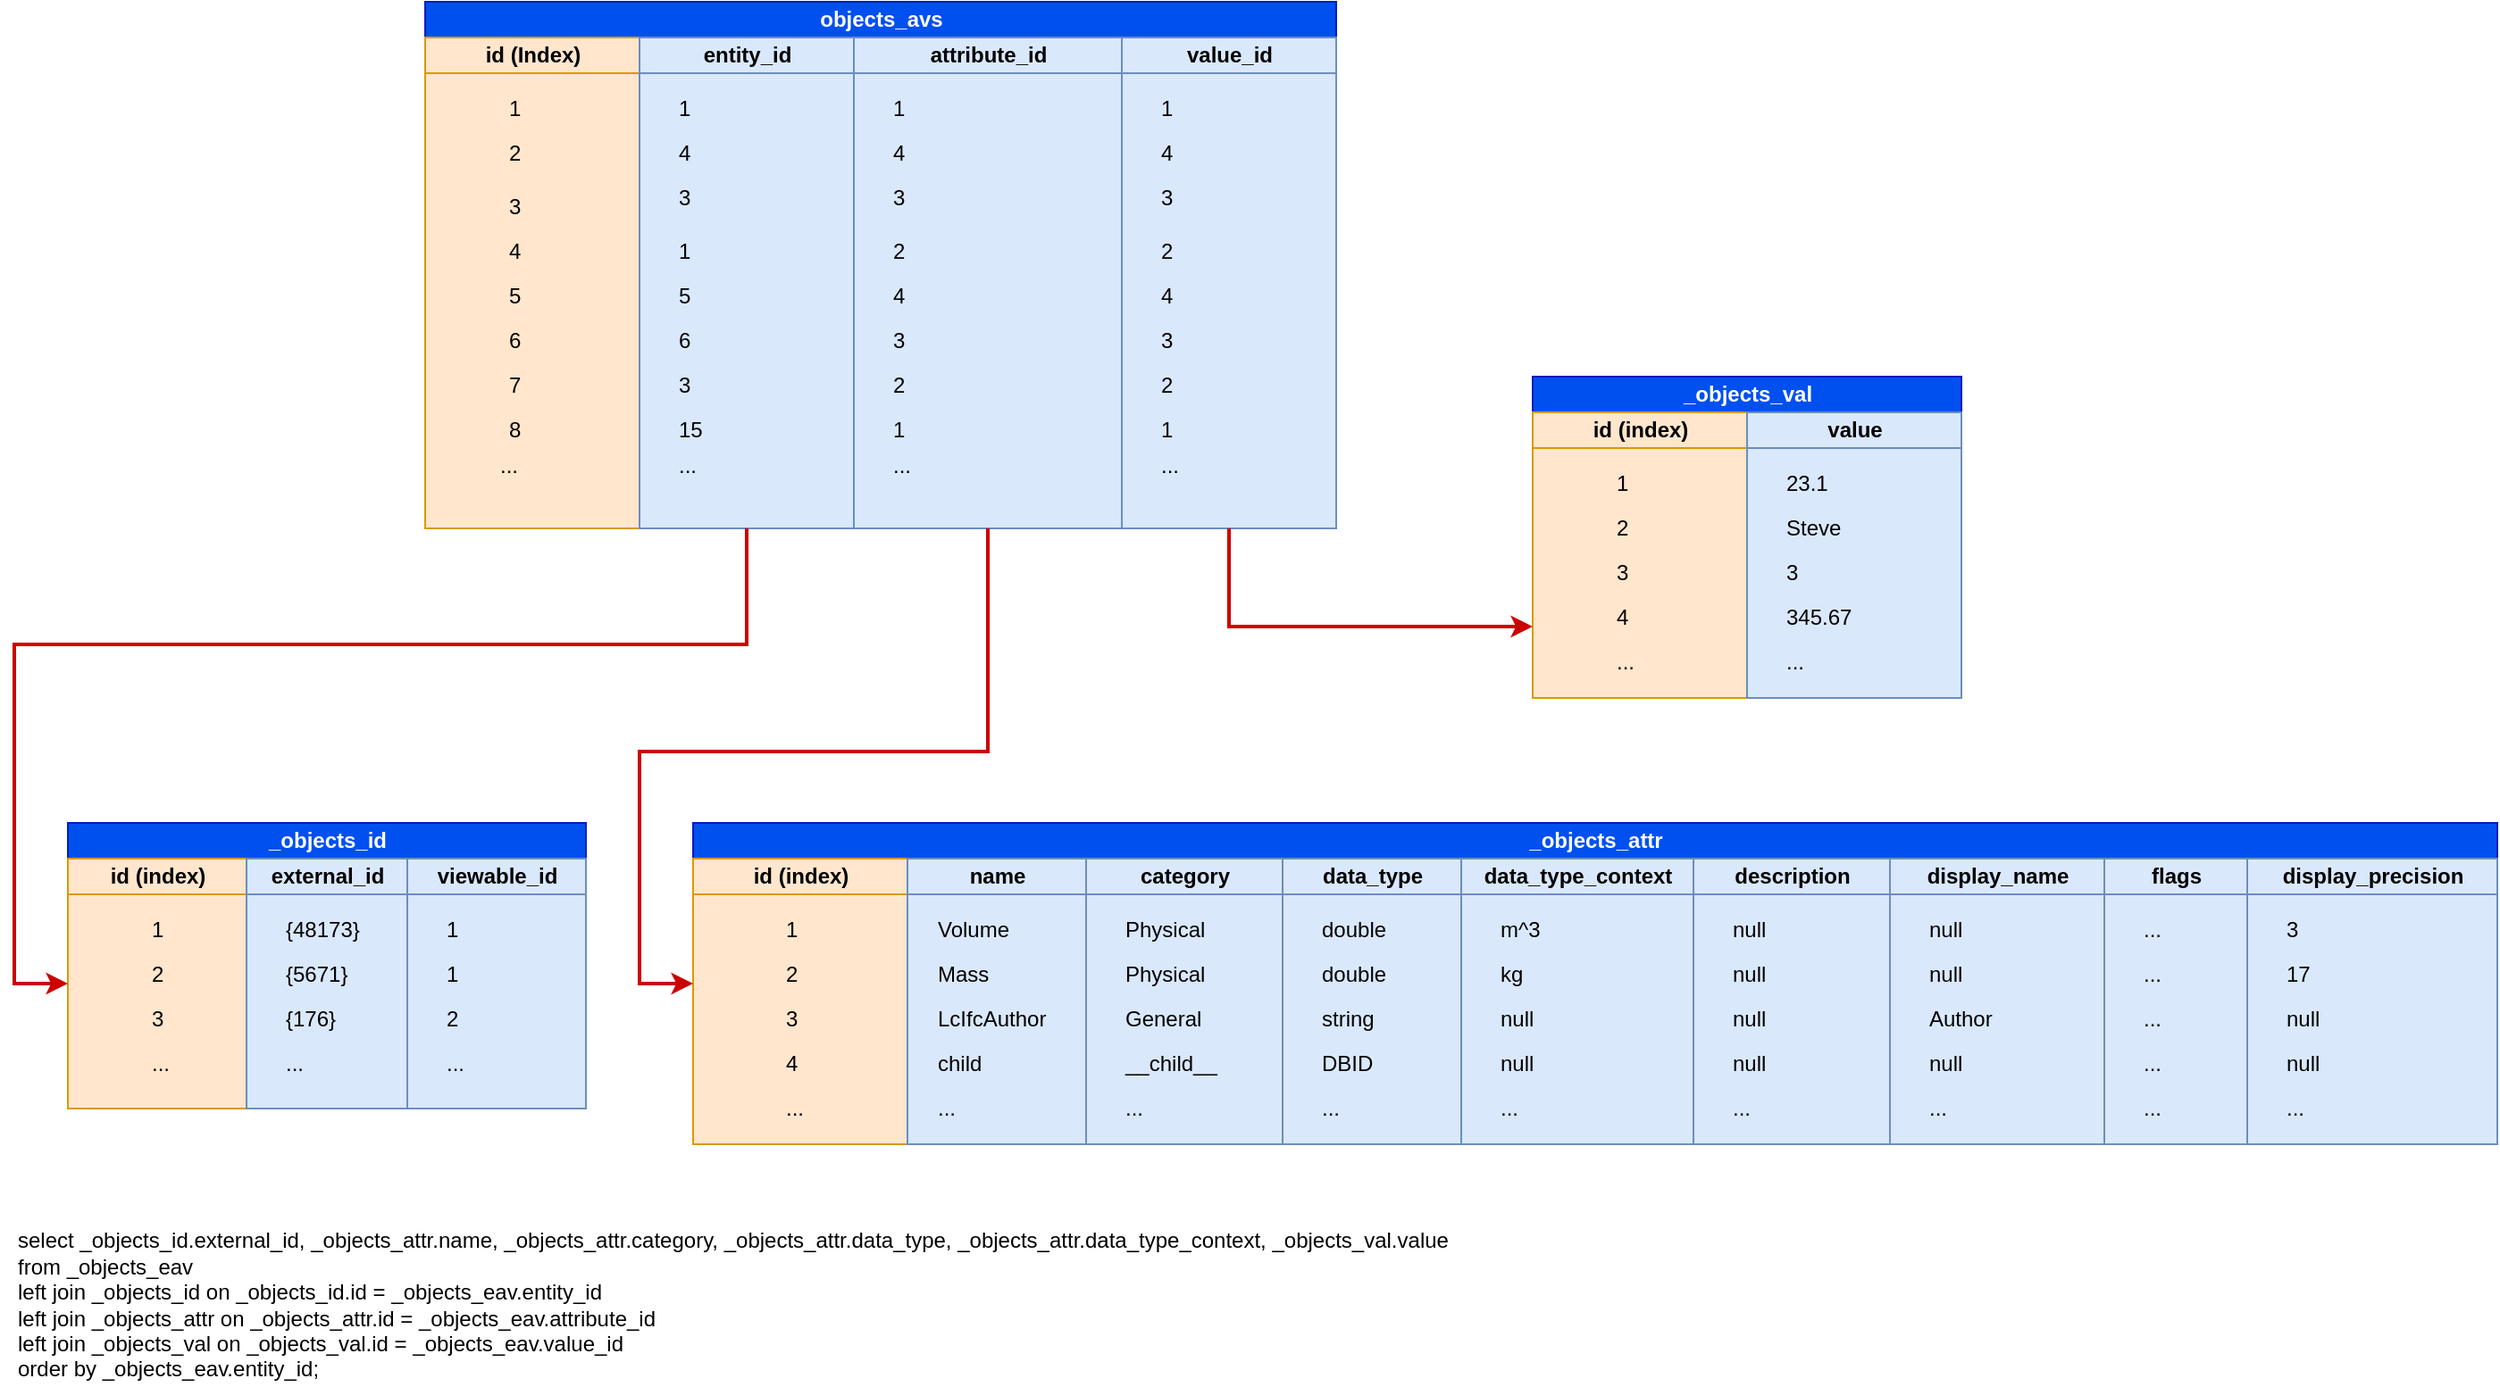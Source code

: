 <mxfile version="14.2.4" type="embed">
    <diagram id="QCBPmzjnCGmRcswznW8n" name="Page-1">
        <mxGraphModel dx="865" dy="581" grid="1" gridSize="10" guides="1" tooltips="1" connect="1" arrows="1" fold="1" page="1" pageScale="1" pageWidth="1100" pageHeight="850" math="0" shadow="0">
            <root>
                <mxCell id="0"/>
                <mxCell id="1" parent="0"/>
                <mxCell id="747YwQ7zbLFgy_TnoXMY-12" value="_objects_id" style="swimlane;html=1;childLayout=stackLayout;resizeParent=1;resizeParentMax=0;startSize=20;fillColor=#0050ef;strokeColor=#001DBC;fontColor=#ffffff;" parent="1" vertex="1">
                    <mxGeometry x="70" y="510" width="290" height="160" as="geometry"/>
                </mxCell>
                <mxCell id="747YwQ7zbLFgy_TnoXMY-14" value="id (index)" style="swimlane;html=1;startSize=20;fillColor=#ffe6cc;strokeColor=#d79b00;swimlaneFillColor=#FFE6CC;fontColor=#000000;" parent="747YwQ7zbLFgy_TnoXMY-12" vertex="1">
                    <mxGeometry y="20" width="100" height="140" as="geometry"/>
                </mxCell>
                <mxCell id="747YwQ7zbLFgy_TnoXMY-22" value="1" style="text;html=1;resizable=0;points=[];autosize=1;align=left;verticalAlign=top;spacingTop=-4;fontColor=#000000;" parent="747YwQ7zbLFgy_TnoXMY-14" vertex="1">
                    <mxGeometry x="45" y="30" width="20" height="20" as="geometry"/>
                </mxCell>
                <mxCell id="747YwQ7zbLFgy_TnoXMY-23" value="2" style="text;html=1;resizable=0;points=[];autosize=1;align=left;verticalAlign=top;spacingTop=-4;fontColor=#000000;" parent="747YwQ7zbLFgy_TnoXMY-14" vertex="1">
                    <mxGeometry x="45" y="55" width="20" height="20" as="geometry"/>
                </mxCell>
                <mxCell id="747YwQ7zbLFgy_TnoXMY-24" value="3" style="text;html=1;resizable=0;points=[];autosize=1;align=left;verticalAlign=top;spacingTop=-4;fontColor=#000000;" parent="747YwQ7zbLFgy_TnoXMY-14" vertex="1">
                    <mxGeometry x="45" y="80" width="20" height="20" as="geometry"/>
                </mxCell>
                <mxCell id="747YwQ7zbLFgy_TnoXMY-25" value="..." style="text;html=1;resizable=0;points=[];autosize=1;align=left;verticalAlign=top;spacingTop=-4;fontColor=#000000;" parent="747YwQ7zbLFgy_TnoXMY-14" vertex="1">
                    <mxGeometry x="45" y="105" width="30" height="20" as="geometry"/>
                </mxCell>
                <mxCell id="747YwQ7zbLFgy_TnoXMY-15" value="external_id" style="swimlane;html=1;startSize=20;fillColor=#dae8fc;strokeColor=#6c8ebf;labelBackgroundColor=none;swimlaneFillColor=#DAE8FC;fontColor=#000000;" parent="747YwQ7zbLFgy_TnoXMY-12" vertex="1">
                    <mxGeometry x="100" y="20" width="90" height="140" as="geometry"/>
                </mxCell>
                <mxCell id="747YwQ7zbLFgy_TnoXMY-17" value="{48173}" style="text;html=1;resizable=0;points=[];autosize=1;align=left;verticalAlign=top;spacingTop=-4;fontColor=#000000;" parent="747YwQ7zbLFgy_TnoXMY-15" vertex="1">
                    <mxGeometry x="20" y="30" width="60" height="20" as="geometry"/>
                </mxCell>
                <mxCell id="747YwQ7zbLFgy_TnoXMY-19" value="{5671}" style="text;html=1;resizable=0;points=[];autosize=1;align=left;verticalAlign=top;spacingTop=-4;fontColor=#000000;" parent="747YwQ7zbLFgy_TnoXMY-15" vertex="1">
                    <mxGeometry x="20" y="55" width="50" height="20" as="geometry"/>
                </mxCell>
                <mxCell id="747YwQ7zbLFgy_TnoXMY-18" value="{176}" style="text;html=1;resizable=0;points=[];autosize=1;align=left;verticalAlign=top;spacingTop=-4;fontColor=#000000;" parent="747YwQ7zbLFgy_TnoXMY-15" vertex="1">
                    <mxGeometry x="20" y="80" width="40" height="20" as="geometry"/>
                </mxCell>
                <mxCell id="747YwQ7zbLFgy_TnoXMY-20" value="..." style="text;html=1;resizable=0;points=[];autosize=1;align=left;verticalAlign=top;spacingTop=-4;fontColor=#000000;" parent="747YwQ7zbLFgy_TnoXMY-15" vertex="1">
                    <mxGeometry x="20" y="105" width="30" height="20" as="geometry"/>
                </mxCell>
                <mxCell id="2" value="viewable_id" style="swimlane;html=1;startSize=20;fillColor=#dae8fc;strokeColor=#6c8ebf;labelBackgroundColor=none;swimlaneFillColor=#DAE8FC;fontColor=#000000;" parent="747YwQ7zbLFgy_TnoXMY-12" vertex="1">
                    <mxGeometry x="190" y="20" width="100" height="140" as="geometry"/>
                </mxCell>
                <mxCell id="3" value="1" style="text;html=1;resizable=0;points=[];autosize=1;align=left;verticalAlign=top;spacingTop=-4;fontColor=#000000;" parent="2" vertex="1">
                    <mxGeometry x="20" y="30" width="20" height="20" as="geometry"/>
                </mxCell>
                <mxCell id="4" value="1" style="text;html=1;resizable=0;points=[];autosize=1;align=left;verticalAlign=top;spacingTop=-4;fontColor=#000000;" parent="2" vertex="1">
                    <mxGeometry x="20" y="55" width="20" height="20" as="geometry"/>
                </mxCell>
                <mxCell id="5" value="2" style="text;html=1;resizable=0;points=[];autosize=1;align=left;verticalAlign=top;spacingTop=-4;fontColor=#000000;" parent="2" vertex="1">
                    <mxGeometry x="20" y="80" width="20" height="20" as="geometry"/>
                </mxCell>
                <mxCell id="6" value="..." style="text;html=1;resizable=0;points=[];autosize=1;align=left;verticalAlign=top;spacingTop=-4;fontColor=#000000;" parent="2" vertex="1">
                    <mxGeometry x="20" y="105" width="30" height="20" as="geometry"/>
                </mxCell>
                <mxCell id="747YwQ7zbLFgy_TnoXMY-27" value="_objects_attr" style="swimlane;html=1;childLayout=stackLayout;resizeParent=1;resizeParentMax=0;startSize=20;labelBackgroundColor=none;fillColor=#0050ef;strokeColor=#001DBC;fontColor=#ffffff;" parent="1" vertex="1">
                    <mxGeometry x="420" y="510" width="1010" height="180" as="geometry">
                        <mxRectangle x="110" y="290" width="60" height="20" as="alternateBounds"/>
                    </mxGeometry>
                </mxCell>
                <mxCell id="747YwQ7zbLFgy_TnoXMY-28" value="id (index)" style="swimlane;html=1;startSize=20;swimlaneFillColor=#FFE6CC;fillColor=#FFE6CC;fontColor=#000000;strokeColor=#D79B00;" parent="747YwQ7zbLFgy_TnoXMY-27" vertex="1">
                    <mxGeometry y="20" width="120" height="160" as="geometry">
                        <mxRectangle y="20" width="70" height="460" as="alternateBounds"/>
                    </mxGeometry>
                </mxCell>
                <mxCell id="747YwQ7zbLFgy_TnoXMY-49" value="1" style="text;html=1;resizable=0;points=[];autosize=1;align=left;verticalAlign=top;spacingTop=-4;fontColor=#000000;" parent="747YwQ7zbLFgy_TnoXMY-28" vertex="1">
                    <mxGeometry x="50" y="30" width="20" height="20" as="geometry"/>
                </mxCell>
                <mxCell id="747YwQ7zbLFgy_TnoXMY-50" value="2" style="text;html=1;resizable=0;points=[];autosize=1;align=left;verticalAlign=top;spacingTop=-4;fontColor=#000000;" parent="747YwQ7zbLFgy_TnoXMY-28" vertex="1">
                    <mxGeometry x="50" y="55" width="20" height="20" as="geometry"/>
                </mxCell>
                <mxCell id="747YwQ7zbLFgy_TnoXMY-51" value="3" style="text;html=1;resizable=0;points=[];autosize=1;align=left;verticalAlign=top;spacingTop=-4;fontColor=#000000;" parent="747YwQ7zbLFgy_TnoXMY-28" vertex="1">
                    <mxGeometry x="50" y="80" width="20" height="20" as="geometry"/>
                </mxCell>
                <mxCell id="747YwQ7zbLFgy_TnoXMY-52" value="4" style="text;html=1;resizable=0;points=[];autosize=1;align=left;verticalAlign=top;spacingTop=-4;fontColor=#000000;" parent="747YwQ7zbLFgy_TnoXMY-28" vertex="1">
                    <mxGeometry x="50" y="105" width="20" height="20" as="geometry"/>
                </mxCell>
                <mxCell id="747YwQ7zbLFgy_TnoXMY-53" value="..." style="text;html=1;resizable=0;points=[];autosize=1;align=left;verticalAlign=top;spacingTop=-4;fontColor=#000000;" parent="747YwQ7zbLFgy_TnoXMY-28" vertex="1">
                    <mxGeometry x="50" y="130" width="30" height="20" as="geometry"/>
                </mxCell>
                <mxCell id="747YwQ7zbLFgy_TnoXMY-29" value="name" style="swimlane;html=1;startSize=20;fillColor=#dae8fc;strokeColor=#6c8ebf;swimlaneFillColor=#DAE8FC;fontColor=#000000;" parent="747YwQ7zbLFgy_TnoXMY-27" vertex="1">
                    <mxGeometry x="120" y="20" width="100" height="160" as="geometry"/>
                </mxCell>
                <mxCell id="747YwQ7zbLFgy_TnoXMY-54" value="Volume" style="text;html=1;resizable=0;points=[];autosize=1;align=left;verticalAlign=top;spacingTop=-4;fontColor=#000000;" parent="747YwQ7zbLFgy_TnoXMY-29" vertex="1">
                    <mxGeometry x="15" y="30" width="60" height="20" as="geometry"/>
                </mxCell>
                <mxCell id="747YwQ7zbLFgy_TnoXMY-55" value="Mass" style="text;html=1;resizable=0;points=[];autosize=1;align=left;verticalAlign=top;spacingTop=-4;fontColor=#000000;" parent="747YwQ7zbLFgy_TnoXMY-29" vertex="1">
                    <mxGeometry x="15" y="55" width="40" height="20" as="geometry"/>
                </mxCell>
                <mxCell id="747YwQ7zbLFgy_TnoXMY-56" value="LcIfcAuthor" style="text;html=1;resizable=0;points=[];autosize=1;align=left;verticalAlign=top;spacingTop=-4;fontColor=#000000;" parent="747YwQ7zbLFgy_TnoXMY-29" vertex="1">
                    <mxGeometry x="15" y="80" width="80" height="20" as="geometry"/>
                </mxCell>
                <mxCell id="747YwQ7zbLFgy_TnoXMY-57" value="child" style="text;html=1;resizable=0;points=[];autosize=1;align=left;verticalAlign=top;spacingTop=-4;fontColor=#000000;" parent="747YwQ7zbLFgy_TnoXMY-29" vertex="1">
                    <mxGeometry x="15" y="105" width="40" height="20" as="geometry"/>
                </mxCell>
                <mxCell id="747YwQ7zbLFgy_TnoXMY-58" value="..." style="text;html=1;resizable=0;points=[];autosize=1;align=left;verticalAlign=top;spacingTop=-4;fontColor=#000000;" parent="747YwQ7zbLFgy_TnoXMY-29" vertex="1">
                    <mxGeometry x="15" y="130" width="30" height="20" as="geometry"/>
                </mxCell>
                <mxCell id="747YwQ7zbLFgy_TnoXMY-30" value="category" style="swimlane;html=1;startSize=20;fillColor=#dae8fc;strokeColor=#6c8ebf;swimlaneFillColor=#DAE8FC;fontColor=#000000;" parent="747YwQ7zbLFgy_TnoXMY-27" vertex="1">
                    <mxGeometry x="220" y="20" width="110" height="160" as="geometry"/>
                </mxCell>
                <mxCell id="747YwQ7zbLFgy_TnoXMY-59" value="Physical" style="text;html=1;resizable=0;points=[];autosize=1;align=left;verticalAlign=top;spacingTop=-4;fontColor=#000000;" parent="747YwQ7zbLFgy_TnoXMY-30" vertex="1">
                    <mxGeometry x="20" y="30" width="60" height="20" as="geometry"/>
                </mxCell>
                <mxCell id="747YwQ7zbLFgy_TnoXMY-60" value="Physical" style="text;html=1;resizable=0;points=[];autosize=1;align=left;verticalAlign=top;spacingTop=-4;fontColor=#000000;" parent="747YwQ7zbLFgy_TnoXMY-30" vertex="1">
                    <mxGeometry x="20" y="55" width="60" height="20" as="geometry"/>
                </mxCell>
                <mxCell id="747YwQ7zbLFgy_TnoXMY-61" value="General" style="text;html=1;resizable=0;points=[];autosize=1;align=left;verticalAlign=top;spacingTop=-4;fontColor=#000000;" parent="747YwQ7zbLFgy_TnoXMY-30" vertex="1">
                    <mxGeometry x="20" y="80" width="60" height="20" as="geometry"/>
                </mxCell>
                <mxCell id="747YwQ7zbLFgy_TnoXMY-62" value="__child__" style="text;html=1;resizable=0;points=[];autosize=1;align=left;verticalAlign=top;spacingTop=-4;fontColor=#000000;" parent="747YwQ7zbLFgy_TnoXMY-30" vertex="1">
                    <mxGeometry x="20" y="105" width="70" height="20" as="geometry"/>
                </mxCell>
                <mxCell id="747YwQ7zbLFgy_TnoXMY-63" value="..." style="text;html=1;resizable=0;points=[];autosize=1;align=left;verticalAlign=top;spacingTop=-4;fontColor=#000000;" parent="747YwQ7zbLFgy_TnoXMY-30" vertex="1">
                    <mxGeometry x="20" y="130" width="30" height="20" as="geometry"/>
                </mxCell>
                <mxCell id="747YwQ7zbLFgy_TnoXMY-31" value="data_type" style="swimlane;html=1;startSize=20;fillColor=#dae8fc;strokeColor=#6c8ebf;swimlaneFillColor=#DAE8FC;fontColor=#000000;" parent="747YwQ7zbLFgy_TnoXMY-27" vertex="1">
                    <mxGeometry x="330" y="20" width="100" height="160" as="geometry"/>
                </mxCell>
                <mxCell id="747YwQ7zbLFgy_TnoXMY-64" value="double" style="text;html=1;resizable=0;points=[];autosize=1;align=left;verticalAlign=top;spacingTop=-4;fontColor=#000000;" parent="747YwQ7zbLFgy_TnoXMY-31" vertex="1">
                    <mxGeometry x="20" y="30" width="50" height="20" as="geometry"/>
                </mxCell>
                <mxCell id="747YwQ7zbLFgy_TnoXMY-65" value="double" style="text;html=1;resizable=0;points=[];autosize=1;align=left;verticalAlign=top;spacingTop=-4;fontColor=#000000;" parent="747YwQ7zbLFgy_TnoXMY-31" vertex="1">
                    <mxGeometry x="20" y="55" width="50" height="20" as="geometry"/>
                </mxCell>
                <mxCell id="747YwQ7zbLFgy_TnoXMY-66" value="string" style="text;html=1;resizable=0;points=[];autosize=1;align=left;verticalAlign=top;spacingTop=-4;fontColor=#000000;" parent="747YwQ7zbLFgy_TnoXMY-31" vertex="1">
                    <mxGeometry x="20" y="80" width="40" height="20" as="geometry"/>
                </mxCell>
                <mxCell id="747YwQ7zbLFgy_TnoXMY-67" value="DBID" style="text;html=1;resizable=0;points=[];autosize=1;align=left;verticalAlign=top;spacingTop=-4;fontColor=#000000;" parent="747YwQ7zbLFgy_TnoXMY-31" vertex="1">
                    <mxGeometry x="20" y="105" width="40" height="20" as="geometry"/>
                </mxCell>
                <mxCell id="747YwQ7zbLFgy_TnoXMY-68" value="..." style="text;html=1;resizable=0;points=[];autosize=1;align=left;verticalAlign=top;spacingTop=-4;fontColor=#000000;" parent="747YwQ7zbLFgy_TnoXMY-31" vertex="1">
                    <mxGeometry x="20" y="130" width="30" height="20" as="geometry"/>
                </mxCell>
                <mxCell id="747YwQ7zbLFgy_TnoXMY-32" value="data_type_context" style="swimlane;html=1;startSize=20;fillColor=#dae8fc;strokeColor=#6c8ebf;swimlaneFillColor=#DAE8FC;fontColor=#000000;" parent="747YwQ7zbLFgy_TnoXMY-27" vertex="1">
                    <mxGeometry x="430" y="20" width="130" height="160" as="geometry"/>
                </mxCell>
                <mxCell id="747YwQ7zbLFgy_TnoXMY-69" value="m^3" style="text;html=1;resizable=0;points=[];autosize=1;align=left;verticalAlign=top;spacingTop=-4;fontColor=#000000;" parent="747YwQ7zbLFgy_TnoXMY-32" vertex="1">
                    <mxGeometry x="20" y="30" width="40" height="20" as="geometry"/>
                </mxCell>
                <mxCell id="747YwQ7zbLFgy_TnoXMY-70" value="kg" style="text;html=1;resizable=0;points=[];autosize=1;align=left;verticalAlign=top;spacingTop=-4;fontColor=#000000;" parent="747YwQ7zbLFgy_TnoXMY-32" vertex="1">
                    <mxGeometry x="20" y="55" width="30" height="20" as="geometry"/>
                </mxCell>
                <mxCell id="747YwQ7zbLFgy_TnoXMY-71" value="null" style="text;html=1;resizable=0;points=[];autosize=1;align=left;verticalAlign=top;spacingTop=-4;fontColor=#000000;" parent="747YwQ7zbLFgy_TnoXMY-32" vertex="1">
                    <mxGeometry x="20" y="80" width="30" height="20" as="geometry"/>
                </mxCell>
                <mxCell id="747YwQ7zbLFgy_TnoXMY-72" value="null" style="text;html=1;resizable=0;points=[];autosize=1;align=left;verticalAlign=top;spacingTop=-4;fontColor=#000000;" parent="747YwQ7zbLFgy_TnoXMY-32" vertex="1">
                    <mxGeometry x="20" y="105" width="30" height="20" as="geometry"/>
                </mxCell>
                <mxCell id="747YwQ7zbLFgy_TnoXMY-73" value="..." style="text;html=1;resizable=0;points=[];autosize=1;align=left;verticalAlign=top;spacingTop=-4;fontColor=#000000;" parent="747YwQ7zbLFgy_TnoXMY-32" vertex="1">
                    <mxGeometry x="20" y="130" width="30" height="20" as="geometry"/>
                </mxCell>
                <mxCell id="747YwQ7zbLFgy_TnoXMY-33" value="description" style="swimlane;html=1;startSize=20;fillColor=#dae8fc;strokeColor=#6c8ebf;swimlaneFillColor=#DAE8FC;fontColor=#000000;" parent="747YwQ7zbLFgy_TnoXMY-27" vertex="1">
                    <mxGeometry x="560" y="20" width="110" height="160" as="geometry"/>
                </mxCell>
                <mxCell id="747YwQ7zbLFgy_TnoXMY-74" value="null" style="text;html=1;resizable=0;points=[];autosize=1;align=left;verticalAlign=top;spacingTop=-4;fontColor=#000000;" parent="747YwQ7zbLFgy_TnoXMY-33" vertex="1">
                    <mxGeometry x="20" y="30" width="30" height="20" as="geometry"/>
                </mxCell>
                <mxCell id="747YwQ7zbLFgy_TnoXMY-75" value="null" style="text;html=1;resizable=0;points=[];autosize=1;align=left;verticalAlign=top;spacingTop=-4;fontColor=#000000;" parent="747YwQ7zbLFgy_TnoXMY-33" vertex="1">
                    <mxGeometry x="20" y="55" width="30" height="20" as="geometry"/>
                </mxCell>
                <mxCell id="747YwQ7zbLFgy_TnoXMY-76" value="null" style="text;html=1;resizable=0;points=[];autosize=1;align=left;verticalAlign=top;spacingTop=-4;fontColor=#000000;" parent="747YwQ7zbLFgy_TnoXMY-33" vertex="1">
                    <mxGeometry x="20" y="80" width="30" height="20" as="geometry"/>
                </mxCell>
                <mxCell id="747YwQ7zbLFgy_TnoXMY-77" value="null" style="text;html=1;resizable=0;points=[];autosize=1;align=left;verticalAlign=top;spacingTop=-4;fontColor=#000000;" parent="747YwQ7zbLFgy_TnoXMY-33" vertex="1">
                    <mxGeometry x="20" y="105" width="30" height="20" as="geometry"/>
                </mxCell>
                <mxCell id="747YwQ7zbLFgy_TnoXMY-78" value="..." style="text;html=1;resizable=0;points=[];autosize=1;align=left;verticalAlign=top;spacingTop=-4;fontColor=#000000;" parent="747YwQ7zbLFgy_TnoXMY-33" vertex="1">
                    <mxGeometry x="20" y="130" width="30" height="20" as="geometry"/>
                </mxCell>
                <mxCell id="747YwQ7zbLFgy_TnoXMY-34" value="display_name" style="swimlane;html=1;startSize=20;fillColor=#dae8fc;strokeColor=#6c8ebf;swimlaneFillColor=#DAE8FC;fontColor=#000000;" parent="747YwQ7zbLFgy_TnoXMY-27" vertex="1">
                    <mxGeometry x="670" y="20" width="120" height="160" as="geometry"/>
                </mxCell>
                <mxCell id="747YwQ7zbLFgy_TnoXMY-79" value="null" style="text;html=1;resizable=0;points=[];autosize=1;align=left;verticalAlign=top;spacingTop=-4;fontColor=#000000;" parent="747YwQ7zbLFgy_TnoXMY-34" vertex="1">
                    <mxGeometry x="20" y="30" width="30" height="20" as="geometry"/>
                </mxCell>
                <mxCell id="747YwQ7zbLFgy_TnoXMY-80" value="null" style="text;html=1;resizable=0;points=[];autosize=1;align=left;verticalAlign=top;spacingTop=-4;fontColor=#000000;" parent="747YwQ7zbLFgy_TnoXMY-34" vertex="1">
                    <mxGeometry x="20" y="55" width="30" height="20" as="geometry"/>
                </mxCell>
                <mxCell id="747YwQ7zbLFgy_TnoXMY-81" value="Author" style="text;html=1;resizable=0;points=[];autosize=1;align=left;verticalAlign=top;spacingTop=-4;fontColor=#000000;" parent="747YwQ7zbLFgy_TnoXMY-34" vertex="1">
                    <mxGeometry x="20" y="80" width="50" height="20" as="geometry"/>
                </mxCell>
                <mxCell id="747YwQ7zbLFgy_TnoXMY-82" value="null" style="text;html=1;resizable=0;points=[];autosize=1;align=left;verticalAlign=top;spacingTop=-4;fontColor=#000000;" parent="747YwQ7zbLFgy_TnoXMY-34" vertex="1">
                    <mxGeometry x="20" y="105" width="30" height="20" as="geometry"/>
                </mxCell>
                <mxCell id="747YwQ7zbLFgy_TnoXMY-83" value="..." style="text;html=1;resizable=0;points=[];autosize=1;align=left;verticalAlign=top;spacingTop=-4;fontColor=#000000;" parent="747YwQ7zbLFgy_TnoXMY-34" vertex="1">
                    <mxGeometry x="20" y="130" width="30" height="20" as="geometry"/>
                </mxCell>
                <mxCell id="747YwQ7zbLFgy_TnoXMY-35" value="flags" style="swimlane;html=1;startSize=20;fillColor=#dae8fc;strokeColor=#6c8ebf;swimlaneFillColor=#DAE8FC;fontColor=#000000;" parent="747YwQ7zbLFgy_TnoXMY-27" vertex="1">
                    <mxGeometry x="790" y="20" width="80" height="160" as="geometry"/>
                </mxCell>
                <mxCell id="747YwQ7zbLFgy_TnoXMY-84" value="..." style="text;html=1;resizable=0;points=[];autosize=1;align=left;verticalAlign=top;spacingTop=-4;fontColor=#000000;" parent="747YwQ7zbLFgy_TnoXMY-35" vertex="1">
                    <mxGeometry x="20" y="30" width="30" height="20" as="geometry"/>
                </mxCell>
                <mxCell id="747YwQ7zbLFgy_TnoXMY-85" value="..." style="text;html=1;resizable=0;points=[];autosize=1;align=left;verticalAlign=top;spacingTop=-4;fontColor=#000000;" parent="747YwQ7zbLFgy_TnoXMY-35" vertex="1">
                    <mxGeometry x="20" y="55" width="30" height="20" as="geometry"/>
                </mxCell>
                <mxCell id="747YwQ7zbLFgy_TnoXMY-86" value="..." style="text;html=1;resizable=0;points=[];autosize=1;align=left;verticalAlign=top;spacingTop=-4;fontColor=#000000;" parent="747YwQ7zbLFgy_TnoXMY-35" vertex="1">
                    <mxGeometry x="20" y="80" width="30" height="20" as="geometry"/>
                </mxCell>
                <mxCell id="747YwQ7zbLFgy_TnoXMY-87" value="..." style="text;html=1;resizable=0;points=[];autosize=1;align=left;verticalAlign=top;spacingTop=-4;fontColor=#000000;" parent="747YwQ7zbLFgy_TnoXMY-35" vertex="1">
                    <mxGeometry x="20" y="105" width="30" height="20" as="geometry"/>
                </mxCell>
                <mxCell id="747YwQ7zbLFgy_TnoXMY-88" value="..." style="text;html=1;resizable=0;points=[];autosize=1;align=left;verticalAlign=top;spacingTop=-4;fontColor=#000000;" parent="747YwQ7zbLFgy_TnoXMY-35" vertex="1">
                    <mxGeometry x="20" y="130" width="30" height="20" as="geometry"/>
                </mxCell>
                <mxCell id="747YwQ7zbLFgy_TnoXMY-36" value="display_precision" style="swimlane;html=1;startSize=20;fillColor=#dae8fc;strokeColor=#6c8ebf;swimlaneFillColor=#DAE8FC;fontColor=#000000;" parent="747YwQ7zbLFgy_TnoXMY-27" vertex="1">
                    <mxGeometry x="870" y="20" width="140" height="160" as="geometry"/>
                </mxCell>
                <mxCell id="747YwQ7zbLFgy_TnoXMY-89" value="3" style="text;html=1;resizable=0;points=[];autosize=1;align=left;verticalAlign=top;spacingTop=-4;fontColor=#000000;" parent="747YwQ7zbLFgy_TnoXMY-36" vertex="1">
                    <mxGeometry x="20" y="30" width="20" height="20" as="geometry"/>
                </mxCell>
                <mxCell id="747YwQ7zbLFgy_TnoXMY-90" value="17" style="text;html=1;resizable=0;points=[];autosize=1;align=left;verticalAlign=top;spacingTop=-4;fontColor=#000000;" parent="747YwQ7zbLFgy_TnoXMY-36" vertex="1">
                    <mxGeometry x="20" y="55" width="30" height="20" as="geometry"/>
                </mxCell>
                <mxCell id="747YwQ7zbLFgy_TnoXMY-91" value="null" style="text;html=1;resizable=0;points=[];autosize=1;align=left;verticalAlign=top;spacingTop=-4;fontColor=#000000;" parent="747YwQ7zbLFgy_TnoXMY-36" vertex="1">
                    <mxGeometry x="20" y="80" width="30" height="20" as="geometry"/>
                </mxCell>
                <mxCell id="747YwQ7zbLFgy_TnoXMY-92" value="null" style="text;html=1;resizable=0;points=[];autosize=1;align=left;verticalAlign=top;spacingTop=-4;fontColor=#000000;" parent="747YwQ7zbLFgy_TnoXMY-36" vertex="1">
                    <mxGeometry x="20" y="105" width="30" height="20" as="geometry"/>
                </mxCell>
                <mxCell id="747YwQ7zbLFgy_TnoXMY-93" value="..." style="text;html=1;resizable=0;points=[];autosize=1;align=left;verticalAlign=top;spacingTop=-4;fontColor=#000000;" parent="747YwQ7zbLFgy_TnoXMY-36" vertex="1">
                    <mxGeometry x="20" y="130" width="30" height="20" as="geometry"/>
                </mxCell>
                <mxCell id="747YwQ7zbLFgy_TnoXMY-94" value="_objects_val" style="swimlane;html=1;childLayout=stackLayout;resizeParent=1;resizeParentMax=0;startSize=20;fillColor=#0050ef;strokeColor=#001DBC;fontColor=#ffffff;" parent="1" vertex="1">
                    <mxGeometry x="890" y="260" width="240" height="180" as="geometry"/>
                </mxCell>
                <mxCell id="747YwQ7zbLFgy_TnoXMY-95" value="id (index)" style="swimlane;html=1;startSize=20;fillColor=#ffe6cc;strokeColor=#d79b00;swimlaneFillColor=#FFE6CC;fontColor=#000000;" parent="747YwQ7zbLFgy_TnoXMY-94" vertex="1">
                    <mxGeometry y="20" width="120" height="160" as="geometry"/>
                </mxCell>
                <mxCell id="747YwQ7zbLFgy_TnoXMY-96" value="1" style="text;html=1;resizable=0;points=[];autosize=1;align=left;verticalAlign=top;spacingTop=-4;fontColor=#000000;" parent="747YwQ7zbLFgy_TnoXMY-95" vertex="1">
                    <mxGeometry x="45" y="30" width="20" height="20" as="geometry"/>
                </mxCell>
                <mxCell id="747YwQ7zbLFgy_TnoXMY-97" value="2" style="text;html=1;resizable=0;points=[];autosize=1;align=left;verticalAlign=top;spacingTop=-4;fontColor=#000000;" parent="747YwQ7zbLFgy_TnoXMY-95" vertex="1">
                    <mxGeometry x="45" y="55" width="20" height="20" as="geometry"/>
                </mxCell>
                <mxCell id="747YwQ7zbLFgy_TnoXMY-98" value="3" style="text;html=1;resizable=0;points=[];autosize=1;align=left;verticalAlign=top;spacingTop=-4;fontColor=#000000;" parent="747YwQ7zbLFgy_TnoXMY-95" vertex="1">
                    <mxGeometry x="45" y="80" width="20" height="20" as="geometry"/>
                </mxCell>
                <mxCell id="747YwQ7zbLFgy_TnoXMY-99" value="4" style="text;html=1;resizable=0;points=[];autosize=1;align=left;verticalAlign=top;spacingTop=-4;fontColor=#000000;" parent="747YwQ7zbLFgy_TnoXMY-95" vertex="1">
                    <mxGeometry x="45" y="105" width="20" height="20" as="geometry"/>
                </mxCell>
                <mxCell id="747YwQ7zbLFgy_TnoXMY-107" value="..." style="text;html=1;resizable=0;points=[];autosize=1;align=left;verticalAlign=top;spacingTop=-4;fontColor=#000000;" parent="747YwQ7zbLFgy_TnoXMY-95" vertex="1">
                    <mxGeometry x="45" y="130" width="30" height="20" as="geometry"/>
                </mxCell>
                <mxCell id="747YwQ7zbLFgy_TnoXMY-100" value="value" style="swimlane;html=1;startSize=20;fillColor=#dae8fc;strokeColor=#6c8ebf;labelBackgroundColor=none;swimlaneFillColor=#DAE8FC;fontColor=#000000;" parent="747YwQ7zbLFgy_TnoXMY-94" vertex="1">
                    <mxGeometry x="120" y="20" width="120" height="160" as="geometry"/>
                </mxCell>
                <mxCell id="747YwQ7zbLFgy_TnoXMY-101" value="23.1" style="text;html=1;resizable=0;points=[];autosize=1;align=left;verticalAlign=top;spacingTop=-4;fontColor=#000000;" parent="747YwQ7zbLFgy_TnoXMY-100" vertex="1">
                    <mxGeometry x="20" y="30" width="40" height="20" as="geometry"/>
                </mxCell>
                <mxCell id="747YwQ7zbLFgy_TnoXMY-102" value="Steve" style="text;html=1;resizable=0;points=[];autosize=1;align=left;verticalAlign=top;spacingTop=-4;fontColor=#000000;" parent="747YwQ7zbLFgy_TnoXMY-100" vertex="1">
                    <mxGeometry x="20" y="55" width="50" height="20" as="geometry"/>
                </mxCell>
                <mxCell id="747YwQ7zbLFgy_TnoXMY-103" value="3" style="text;html=1;resizable=0;points=[];autosize=1;align=left;verticalAlign=top;spacingTop=-4;fontColor=#000000;" parent="747YwQ7zbLFgy_TnoXMY-100" vertex="1">
                    <mxGeometry x="20" y="80" width="20" height="20" as="geometry"/>
                </mxCell>
                <mxCell id="747YwQ7zbLFgy_TnoXMY-104" value="345.67" style="text;html=1;resizable=0;points=[];autosize=1;align=left;verticalAlign=top;spacingTop=-4;fontColor=#000000;" parent="747YwQ7zbLFgy_TnoXMY-100" vertex="1">
                    <mxGeometry x="20" y="105" width="50" height="20" as="geometry"/>
                </mxCell>
                <mxCell id="747YwQ7zbLFgy_TnoXMY-108" value="..." style="text;html=1;resizable=0;points=[];autosize=1;align=left;verticalAlign=top;spacingTop=-4;fontColor=#000000;" parent="747YwQ7zbLFgy_TnoXMY-100" vertex="1">
                    <mxGeometry x="20" y="130" width="30" height="20" as="geometry"/>
                </mxCell>
                <mxCell id="747YwQ7zbLFgy_TnoXMY-120" value="objects_avs" style="swimlane;html=1;childLayout=stackLayout;resizeParent=1;resizeParentMax=0;startSize=20;fillColor=#0050ef;strokeColor=#001DBC;fontColor=#ffffff;" parent="1" vertex="1">
                    <mxGeometry x="270" y="50" width="510" height="295" as="geometry"/>
                </mxCell>
                <mxCell id="747YwQ7zbLFgy_TnoXMY-121" value="id (Index)" style="swimlane;html=1;startSize=20;fillColor=#ffe6cc;strokeColor=#d79b00;swimlaneFillColor=#FFE6CC;fontColor=#000000;" parent="747YwQ7zbLFgy_TnoXMY-120" vertex="1">
                    <mxGeometry y="20" width="120" height="275" as="geometry"/>
                </mxCell>
                <mxCell id="747YwQ7zbLFgy_TnoXMY-123" value="1" style="text;html=1;resizable=0;points=[];autosize=1;align=left;verticalAlign=top;spacingTop=-4;fontColor=#000000;" parent="747YwQ7zbLFgy_TnoXMY-121" vertex="1">
                    <mxGeometry x="45" y="30" width="20" height="20" as="geometry"/>
                </mxCell>
                <mxCell id="747YwQ7zbLFgy_TnoXMY-124" value="2" style="text;html=1;resizable=0;points=[];autosize=1;align=left;verticalAlign=top;spacingTop=-4;fontColor=#000000;" parent="747YwQ7zbLFgy_TnoXMY-121" vertex="1">
                    <mxGeometry x="45" y="55" width="20" height="20" as="geometry"/>
                </mxCell>
                <mxCell id="747YwQ7zbLFgy_TnoXMY-125" value="..." style="text;html=1;resizable=0;points=[];autosize=1;align=left;verticalAlign=top;spacingTop=-4;fontColor=#000000;" parent="747YwQ7zbLFgy_TnoXMY-121" vertex="1">
                    <mxGeometry x="40" y="230" width="30" height="20" as="geometry"/>
                </mxCell>
                <mxCell id="747YwQ7zbLFgy_TnoXMY-159" value="3" style="text;html=1;resizable=0;points=[];autosize=1;align=left;verticalAlign=top;spacingTop=-4;fontColor=#000000;" parent="747YwQ7zbLFgy_TnoXMY-121" vertex="1">
                    <mxGeometry x="45" y="85" width="20" height="20" as="geometry"/>
                </mxCell>
                <mxCell id="747YwQ7zbLFgy_TnoXMY-160" value="4" style="text;html=1;resizable=0;points=[];autosize=1;align=left;verticalAlign=top;spacingTop=-4;fontColor=#000000;" parent="747YwQ7zbLFgy_TnoXMY-121" vertex="1">
                    <mxGeometry x="45" y="110" width="20" height="20" as="geometry"/>
                </mxCell>
                <mxCell id="747YwQ7zbLFgy_TnoXMY-161" value="5" style="text;html=1;resizable=0;points=[];autosize=1;align=left;verticalAlign=top;spacingTop=-4;fontColor=#000000;" parent="747YwQ7zbLFgy_TnoXMY-121" vertex="1">
                    <mxGeometry x="45" y="135" width="20" height="20" as="geometry"/>
                </mxCell>
                <mxCell id="747YwQ7zbLFgy_TnoXMY-162" value="6" style="text;html=1;resizable=0;points=[];autosize=1;align=left;verticalAlign=top;spacingTop=-4;fontColor=#000000;" parent="747YwQ7zbLFgy_TnoXMY-121" vertex="1">
                    <mxGeometry x="45" y="160" width="20" height="20" as="geometry"/>
                </mxCell>
                <mxCell id="747YwQ7zbLFgy_TnoXMY-163" value="7" style="text;html=1;resizable=0;points=[];autosize=1;align=left;verticalAlign=top;spacingTop=-4;fontColor=#000000;" parent="747YwQ7zbLFgy_TnoXMY-121" vertex="1">
                    <mxGeometry x="45" y="185" width="20" height="20" as="geometry"/>
                </mxCell>
                <mxCell id="30" value="8" style="text;html=1;resizable=0;points=[];autosize=1;align=left;verticalAlign=top;spacingTop=-4;fontColor=#000000;" parent="747YwQ7zbLFgy_TnoXMY-121" vertex="1">
                    <mxGeometry x="45" y="210" width="20" height="20" as="geometry"/>
                </mxCell>
                <mxCell id="747YwQ7zbLFgy_TnoXMY-126" value="entity_id" style="swimlane;html=1;startSize=20;fillColor=#dae8fc;strokeColor=#6c8ebf;labelBackgroundColor=none;swimlaneFillColor=#DAE8FC;fontColor=#000000;" parent="747YwQ7zbLFgy_TnoXMY-120" vertex="1">
                    <mxGeometry x="120" y="20" width="120" height="275" as="geometry"/>
                </mxCell>
                <mxCell id="747YwQ7zbLFgy_TnoXMY-127" value="1" style="text;html=1;resizable=0;points=[];autosize=1;align=left;verticalAlign=top;spacingTop=-4;fontColor=#000000;" parent="747YwQ7zbLFgy_TnoXMY-126" vertex="1">
                    <mxGeometry x="20" y="30" width="20" height="20" as="geometry"/>
                </mxCell>
                <mxCell id="747YwQ7zbLFgy_TnoXMY-128" value="4" style="text;html=1;resizable=0;points=[];autosize=1;align=left;verticalAlign=top;spacingTop=-4;fontColor=#000000;" parent="747YwQ7zbLFgy_TnoXMY-126" vertex="1">
                    <mxGeometry x="20" y="55" width="20" height="20" as="geometry"/>
                </mxCell>
                <mxCell id="747YwQ7zbLFgy_TnoXMY-129" value="3" style="text;html=1;resizable=0;points=[];autosize=1;align=left;verticalAlign=top;spacingTop=-4;fontColor=#000000;" parent="747YwQ7zbLFgy_TnoXMY-126" vertex="1">
                    <mxGeometry x="20" y="80" width="20" height="20" as="geometry"/>
                </mxCell>
                <mxCell id="747YwQ7zbLFgy_TnoXMY-130" value="..." style="text;html=1;resizable=0;points=[];autosize=1;align=left;verticalAlign=top;spacingTop=-4;fontColor=#000000;" parent="747YwQ7zbLFgy_TnoXMY-126" vertex="1">
                    <mxGeometry x="20" y="230" width="30" height="20" as="geometry"/>
                </mxCell>
                <mxCell id="747YwQ7zbLFgy_TnoXMY-164" value="1" style="text;html=1;resizable=0;points=[];autosize=1;align=left;verticalAlign=top;spacingTop=-4;fontColor=#000000;" parent="747YwQ7zbLFgy_TnoXMY-126" vertex="1">
                    <mxGeometry x="20" y="110" width="20" height="20" as="geometry"/>
                </mxCell>
                <mxCell id="747YwQ7zbLFgy_TnoXMY-165" value="5" style="text;html=1;resizable=0;points=[];autosize=1;align=left;verticalAlign=top;spacingTop=-4;fontColor=#000000;" parent="747YwQ7zbLFgy_TnoXMY-126" vertex="1">
                    <mxGeometry x="20" y="135" width="20" height="20" as="geometry"/>
                </mxCell>
                <mxCell id="747YwQ7zbLFgy_TnoXMY-166" value="6" style="text;html=1;resizable=0;points=[];autosize=1;align=left;verticalAlign=top;spacingTop=-4;direction=south;fontColor=#000000;" parent="747YwQ7zbLFgy_TnoXMY-126" vertex="1">
                    <mxGeometry x="20" y="160" width="20" height="20" as="geometry"/>
                </mxCell>
                <mxCell id="747YwQ7zbLFgy_TnoXMY-167" value="3" style="text;html=1;resizable=0;points=[];autosize=1;align=left;verticalAlign=top;spacingTop=-4;fontColor=#000000;" parent="747YwQ7zbLFgy_TnoXMY-126" vertex="1">
                    <mxGeometry x="20" y="185" width="20" height="20" as="geometry"/>
                </mxCell>
                <mxCell id="747YwQ7zbLFgy_TnoXMY-168" value="15" style="text;html=1;resizable=0;points=[];autosize=1;align=left;verticalAlign=top;spacingTop=-4;direction=south;fontColor=#000000;" parent="747YwQ7zbLFgy_TnoXMY-126" vertex="1">
                    <mxGeometry x="20" y="210" width="30" height="20" as="geometry"/>
                </mxCell>
                <mxCell id="8" value="attribute_id" style="swimlane;html=1;startSize=20;fillColor=#dae8fc;strokeColor=#6c8ebf;labelBackgroundColor=none;swimlaneFillColor=#DAE8FC;fontColor=#000000;" parent="747YwQ7zbLFgy_TnoXMY-120" vertex="1">
                    <mxGeometry x="240" y="20" width="150" height="275" as="geometry"/>
                </mxCell>
                <mxCell id="9" value="1" style="text;html=1;resizable=0;points=[];autosize=1;align=left;verticalAlign=top;spacingTop=-4;fontColor=#000000;" parent="8" vertex="1">
                    <mxGeometry x="20" y="30" width="20" height="20" as="geometry"/>
                </mxCell>
                <mxCell id="10" value="4" style="text;html=1;resizable=0;points=[];autosize=1;align=left;verticalAlign=top;spacingTop=-4;fontColor=#000000;" parent="8" vertex="1">
                    <mxGeometry x="20" y="55" width="20" height="20" as="geometry"/>
                </mxCell>
                <mxCell id="11" value="3" style="text;html=1;resizable=0;points=[];autosize=1;align=left;verticalAlign=top;spacingTop=-4;fontColor=#000000;" parent="8" vertex="1">
                    <mxGeometry x="20" y="80" width="20" height="20" as="geometry"/>
                </mxCell>
                <mxCell id="12" value="..." style="text;html=1;resizable=0;points=[];autosize=1;align=left;verticalAlign=top;spacingTop=-4;fontColor=#000000;" parent="8" vertex="1">
                    <mxGeometry x="20" y="230" width="30" height="20" as="geometry"/>
                </mxCell>
                <mxCell id="13" value="2" style="text;html=1;resizable=0;points=[];autosize=1;align=left;verticalAlign=top;spacingTop=-4;fontColor=#000000;" parent="8" vertex="1">
                    <mxGeometry x="20" y="110" width="20" height="20" as="geometry"/>
                </mxCell>
                <mxCell id="14" value="4" style="text;html=1;resizable=0;points=[];autosize=1;align=left;verticalAlign=top;spacingTop=-4;fontColor=#000000;" parent="8" vertex="1">
                    <mxGeometry x="20" y="135" width="20" height="20" as="geometry"/>
                </mxCell>
                <mxCell id="15" value="3" style="text;html=1;resizable=0;points=[];autosize=1;align=left;verticalAlign=top;spacingTop=-4;direction=south;fontColor=#000000;" parent="8" vertex="1">
                    <mxGeometry x="20" y="160" width="20" height="20" as="geometry"/>
                </mxCell>
                <mxCell id="16" value="2" style="text;html=1;resizable=0;points=[];autosize=1;align=left;verticalAlign=top;spacingTop=-4;fontColor=#000000;" parent="8" vertex="1">
                    <mxGeometry x="20" y="185" width="20" height="20" as="geometry"/>
                </mxCell>
                <mxCell id="17" value="1" style="text;html=1;resizable=0;points=[];autosize=1;align=left;verticalAlign=top;spacingTop=-4;direction=south;fontColor=#000000;" parent="8" vertex="1">
                    <mxGeometry x="20" y="210" width="20" height="20" as="geometry"/>
                </mxCell>
                <mxCell id="18" value="value_id" style="swimlane;html=1;startSize=20;fillColor=#dae8fc;strokeColor=#6c8ebf;labelBackgroundColor=none;swimlaneFillColor=#DAE8FC;fontColor=#000000;" parent="747YwQ7zbLFgy_TnoXMY-120" vertex="1">
                    <mxGeometry x="390" y="20" width="120" height="275" as="geometry"/>
                </mxCell>
                <mxCell id="19" value="1" style="text;html=1;resizable=0;points=[];autosize=1;align=left;verticalAlign=top;spacingTop=-4;fontColor=#000000;" parent="18" vertex="1">
                    <mxGeometry x="20" y="30" width="20" height="20" as="geometry"/>
                </mxCell>
                <mxCell id="20" value="4" style="text;html=1;resizable=0;points=[];autosize=1;align=left;verticalAlign=top;spacingTop=-4;fontColor=#000000;" parent="18" vertex="1">
                    <mxGeometry x="20" y="55" width="20" height="20" as="geometry"/>
                </mxCell>
                <mxCell id="21" value="3" style="text;html=1;resizable=0;points=[];autosize=1;align=left;verticalAlign=top;spacingTop=-4;fontColor=#000000;" parent="18" vertex="1">
                    <mxGeometry x="20" y="80" width="20" height="20" as="geometry"/>
                </mxCell>
                <mxCell id="22" value="..." style="text;html=1;resizable=0;points=[];autosize=1;align=left;verticalAlign=top;spacingTop=-4;fontColor=#000000;" parent="18" vertex="1">
                    <mxGeometry x="20" y="230" width="30" height="20" as="geometry"/>
                </mxCell>
                <mxCell id="23" value="2" style="text;html=1;resizable=0;points=[];autosize=1;align=left;verticalAlign=top;spacingTop=-4;fontColor=#000000;" parent="18" vertex="1">
                    <mxGeometry x="20" y="110" width="20" height="20" as="geometry"/>
                </mxCell>
                <mxCell id="24" value="4" style="text;html=1;resizable=0;points=[];autosize=1;align=left;verticalAlign=top;spacingTop=-4;fontColor=#000000;" parent="18" vertex="1">
                    <mxGeometry x="20" y="135" width="20" height="20" as="geometry"/>
                </mxCell>
                <mxCell id="25" value="3" style="text;html=1;resizable=0;points=[];autosize=1;align=left;verticalAlign=top;spacingTop=-4;direction=south;fontColor=#000000;" parent="18" vertex="1">
                    <mxGeometry x="20" y="160" width="20" height="20" as="geometry"/>
                </mxCell>
                <mxCell id="26" value="2" style="text;html=1;resizable=0;points=[];autosize=1;align=left;verticalAlign=top;spacingTop=-4;fontColor=#000000;" parent="18" vertex="1">
                    <mxGeometry x="20" y="185" width="20" height="20" as="geometry"/>
                </mxCell>
                <mxCell id="27" value="1" style="text;html=1;resizable=0;points=[];autosize=1;align=left;verticalAlign=top;spacingTop=-4;direction=south;fontColor=#000000;" parent="18" vertex="1">
                    <mxGeometry x="20" y="210" width="20" height="20" as="geometry"/>
                </mxCell>
                <mxCell id="747YwQ7zbLFgy_TnoXMY-169" style="edgeStyle=orthogonalEdgeStyle;rounded=0;orthogonalLoop=1;jettySize=auto;html=1;exitX=0.5;exitY=1;exitDx=0;exitDy=0;entryX=0;entryY=0.5;entryDx=0;entryDy=0;strokeWidth=2;strokeColor=#CC0000;" parent="1" source="8" target="747YwQ7zbLFgy_TnoXMY-27" edge="1">
                    <mxGeometry relative="1" as="geometry">
                        <Array as="points">
                            <mxPoint x="585" y="470"/>
                            <mxPoint x="390" y="470"/>
                            <mxPoint x="390" y="600"/>
                        </Array>
                    </mxGeometry>
                </mxCell>
                <mxCell id="28" style="edgeStyle=orthogonalEdgeStyle;rounded=0;orthogonalLoop=1;jettySize=auto;html=1;exitX=0.5;exitY=1;exitDx=0;exitDy=0;entryX=0;entryY=0.75;entryDx=0;entryDy=0;strokeWidth=2;strokeColor=#CC0000;" parent="1" source="18" target="747YwQ7zbLFgy_TnoXMY-95" edge="1">
                    <mxGeometry relative="1" as="geometry">
                        <Array as="points">
                            <mxPoint x="720" y="400"/>
                        </Array>
                        <mxPoint x="595" y="355" as="sourcePoint"/>
                        <mxPoint x="430" y="610" as="targetPoint"/>
                    </mxGeometry>
                </mxCell>
                <mxCell id="29" style="edgeStyle=orthogonalEdgeStyle;rounded=0;orthogonalLoop=1;jettySize=auto;html=1;exitX=0.5;exitY=1;exitDx=0;exitDy=0;entryX=0;entryY=0.5;entryDx=0;entryDy=0;strokeWidth=2;strokeColor=#CC0000;" parent="1" source="747YwQ7zbLFgy_TnoXMY-126" target="747YwQ7zbLFgy_TnoXMY-14" edge="1">
                    <mxGeometry relative="1" as="geometry">
                        <Array as="points">
                            <mxPoint x="450" y="410"/>
                            <mxPoint x="40" y="410"/>
                            <mxPoint x="40" y="600"/>
                        </Array>
                        <mxPoint x="595" y="355" as="sourcePoint"/>
                        <mxPoint x="430" y="610" as="targetPoint"/>
                    </mxGeometry>
                </mxCell>
                <mxCell id="31" value="&lt;div&gt;select _objects_id.external_id, _objects_attr.name, _objects_attr.category, _objects_attr.data_type, _objects_attr.data_type_context, _objects_val.value&lt;/div&gt;&lt;div&gt;from _objects_eav&lt;/div&gt;&lt;div&gt;left join _objects_id on _objects_id.id = _objects_eav.entity_id&lt;/div&gt;&lt;div&gt;left join _objects_attr on _objects_attr.id = _objects_eav.attribute_id&lt;/div&gt;&lt;div&gt;left join _objects_val on _objects_val.id = _objects_eav.value_id&lt;/div&gt;&lt;div&gt;order by _objects_eav.entity_id;&lt;/div&gt;" style="text;html=1;align=left;verticalAlign=middle;resizable=0;points=[];autosize=1;" vertex="1" parent="1">
                    <mxGeometry x="40" y="735" width="820" height="90" as="geometry"/>
                </mxCell>
            </root>
        </mxGraphModel>
    </diagram>
</mxfile>